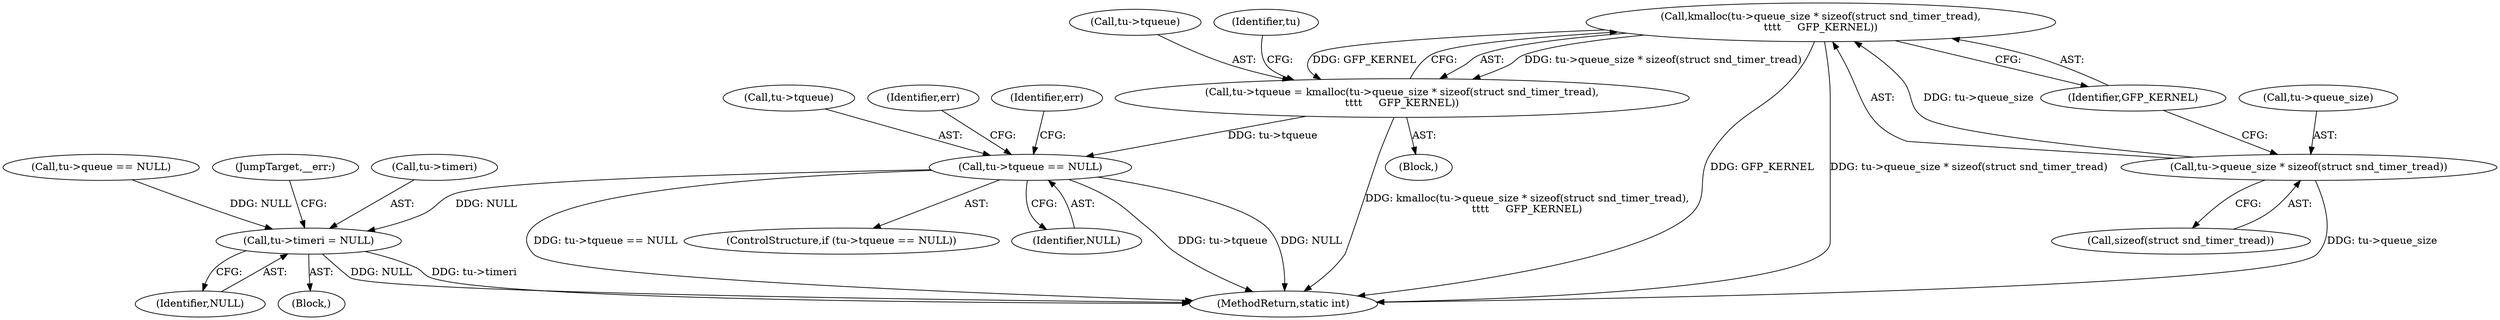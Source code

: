 digraph "0_linux_af368027a49a751d6ff4ee9e3f9961f35bb4fede_2@API" {
"1000216" [label="(Call,kmalloc(tu->queue_size * sizeof(struct snd_timer_tread),\n\t\t\t\t     GFP_KERNEL))"];
"1000217" [label="(Call,tu->queue_size * sizeof(struct snd_timer_tread))"];
"1000212" [label="(Call,tu->tqueue = kmalloc(tu->queue_size * sizeof(struct snd_timer_tread),\n\t\t\t\t     GFP_KERNEL))"];
"1000225" [label="(Call,tu->tqueue == NULL)"];
"1000267" [label="(Call,tu->timeri = NULL)"];
"1000224" [label="(ControlStructure,if (tu->tqueue == NULL))"];
"1000221" [label="(Call,sizeof(struct snd_timer_tread))"];
"1000267" [label="(Call,tu->timeri = NULL)"];
"1000212" [label="(Call,tu->tqueue = kmalloc(tu->queue_size * sizeof(struct snd_timer_tread),\n\t\t\t\t     GFP_KERNEL))"];
"1000223" [label="(Identifier,GFP_KERNEL)"];
"1000249" [label="(Call,tu->queue == NULL)"];
"1000225" [label="(Call,tu->tqueue == NULL)"];
"1000213" [label="(Call,tu->tqueue)"];
"1000271" [label="(Identifier,NULL)"];
"1000309" [label="(JumpTarget,__err:)"];
"1000216" [label="(Call,kmalloc(tu->queue_size * sizeof(struct snd_timer_tread),\n\t\t\t\t     GFP_KERNEL))"];
"1000211" [label="(Block,)"];
"1000217" [label="(Call,tu->queue_size * sizeof(struct snd_timer_tread))"];
"1000229" [label="(Identifier,NULL)"];
"1000268" [label="(Call,tu->timeri)"];
"1000226" [label="(Call,tu->tqueue)"];
"1000260" [label="(Identifier,err)"];
"1000231" [label="(Identifier,err)"];
"1000218" [label="(Call,tu->queue_size)"];
"1000317" [label="(MethodReturn,static int)"];
"1000262" [label="(Block,)"];
"1000227" [label="(Identifier,tu)"];
"1000216" -> "1000212"  [label="AST: "];
"1000216" -> "1000223"  [label="CFG: "];
"1000217" -> "1000216"  [label="AST: "];
"1000223" -> "1000216"  [label="AST: "];
"1000212" -> "1000216"  [label="CFG: "];
"1000216" -> "1000317"  [label="DDG: GFP_KERNEL"];
"1000216" -> "1000317"  [label="DDG: tu->queue_size * sizeof(struct snd_timer_tread)"];
"1000216" -> "1000212"  [label="DDG: tu->queue_size * sizeof(struct snd_timer_tread)"];
"1000216" -> "1000212"  [label="DDG: GFP_KERNEL"];
"1000217" -> "1000216"  [label="DDG: tu->queue_size"];
"1000217" -> "1000221"  [label="CFG: "];
"1000218" -> "1000217"  [label="AST: "];
"1000221" -> "1000217"  [label="AST: "];
"1000223" -> "1000217"  [label="CFG: "];
"1000217" -> "1000317"  [label="DDG: tu->queue_size"];
"1000212" -> "1000211"  [label="AST: "];
"1000213" -> "1000212"  [label="AST: "];
"1000227" -> "1000212"  [label="CFG: "];
"1000212" -> "1000317"  [label="DDG: kmalloc(tu->queue_size * sizeof(struct snd_timer_tread),\n\t\t\t\t     GFP_KERNEL)"];
"1000212" -> "1000225"  [label="DDG: tu->tqueue"];
"1000225" -> "1000224"  [label="AST: "];
"1000225" -> "1000229"  [label="CFG: "];
"1000226" -> "1000225"  [label="AST: "];
"1000229" -> "1000225"  [label="AST: "];
"1000231" -> "1000225"  [label="CFG: "];
"1000260" -> "1000225"  [label="CFG: "];
"1000225" -> "1000317"  [label="DDG: tu->tqueue == NULL"];
"1000225" -> "1000317"  [label="DDG: tu->tqueue"];
"1000225" -> "1000317"  [label="DDG: NULL"];
"1000225" -> "1000267"  [label="DDG: NULL"];
"1000267" -> "1000262"  [label="AST: "];
"1000267" -> "1000271"  [label="CFG: "];
"1000268" -> "1000267"  [label="AST: "];
"1000271" -> "1000267"  [label="AST: "];
"1000309" -> "1000267"  [label="CFG: "];
"1000267" -> "1000317"  [label="DDG: tu->timeri"];
"1000267" -> "1000317"  [label="DDG: NULL"];
"1000249" -> "1000267"  [label="DDG: NULL"];
}
